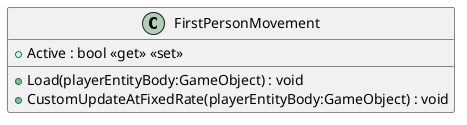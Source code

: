 @startuml
class FirstPersonMovement {
    + Load(playerEntityBody:GameObject) : void
    + Active : bool <<get>> <<set>>
    + CustomUpdateAtFixedRate(playerEntityBody:GameObject) : void
}
@enduml
